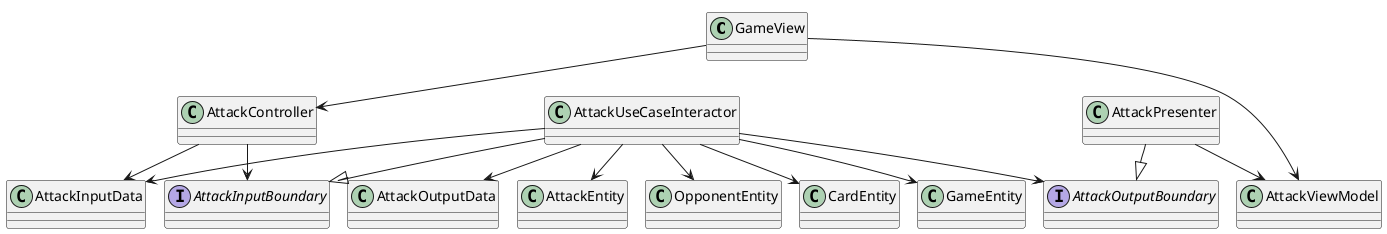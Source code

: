 @startuml
!pragma layout smetana

class GameView

class AttackController

interface AttackInputBoundary

class AttackInputData

class AttackUseCaseInteractor

class AttackOutputData

interface AttackOutputBoundary

class AttackPresenter

class AttackViewModel

class AttackEntity

GameView -down-> AttackController
GameView -down-> AttackViewModel

AttackController --> AttackInputBoundary

AttackController --> AttackInputData

AttackUseCaseInteractor --|> AttackInputBoundary

AttackUseCaseInteractor --> AttackInputData

AttackUseCaseInteractor --> AttackOutputBoundary

AttackUseCaseInteractor --> AttackOutputData

AttackUseCaseInteractor --> AttackEntity
AttackUseCaseInteractor --> OpponentEntity
AttackUseCaseInteractor --> CardEntity
AttackUseCaseInteractor --> GameEntity

AttackPresenter --|> AttackOutputBoundary

AttackPresenter --> AttackViewModel



@enduml